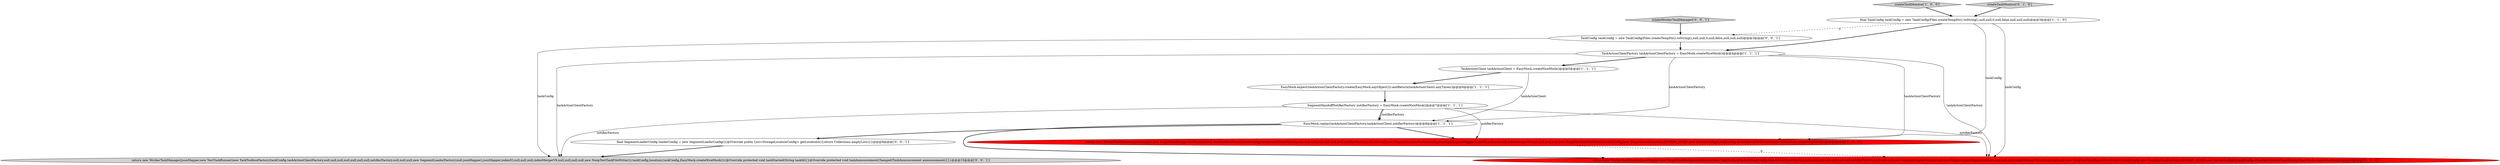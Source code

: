 digraph {
8 [style = filled, label = "return new WorkerTaskMonitor(jsonMapper,new SingleTaskBackgroundRunner(new TaskToolboxFactory(taskConfig,taskActionClientFactory,null,null,null,null,null,null,null,notifierFactory,null,null,null,new SegmentLoaderFactory(null,jsonMapper),jsonMapper,indexIO,null,null,null,indexMergerV9,null,null,null,null,new NoopTestTaskReportFileWriter()),taskConfig,new NoopServiceEmitter(),DUMMY_NODE,new ServerConfig()),taskConfig,cf,workerCuratorCoordinator,EasyMock.createNiceMock())@@@9@@@['0', '1', '0']", fillcolor = red, shape = ellipse image = "AAA1AAABBB2BBB"];
3 [style = filled, label = "final TaskConfig taskConfig = new TaskConfig(Files.createTempDir().toString(),null,null,0,null,false,null,null,null)@@@3@@@['1', '1', '0']", fillcolor = white, shape = ellipse image = "AAA0AAABBB1BBB"];
1 [style = filled, label = "EasyMock.replay(taskActionClientFactory,taskActionClient,notifierFactory)@@@8@@@['1', '1', '1']", fillcolor = white, shape = ellipse image = "AAA0AAABBB1BBB"];
11 [style = filled, label = "createWorkerTaskManager['0', '0', '1']", fillcolor = lightgray, shape = diamond image = "AAA0AAABBB3BBB"];
7 [style = filled, label = "SegmentHandoffNotifierFactory notifierFactory = EasyMock.createNiceMock()@@@7@@@['1', '1', '1']", fillcolor = white, shape = ellipse image = "AAA0AAABBB1BBB"];
12 [style = filled, label = "TaskConfig taskConfig = new TaskConfig(Files.createTempDir().toString(),null,null,0,null,false,null,null,null)@@@3@@@['0', '0', '1']", fillcolor = white, shape = ellipse image = "AAA0AAABBB3BBB"];
0 [style = filled, label = "return new WorkerTaskMonitor(jsonMapper,new SingleTaskBackgroundRunner(new TaskToolboxFactory(taskConfig,taskActionClientFactory,null,null,null,null,null,null,null,notifierFactory,null,null,null,new SegmentLoaderFactory(null,jsonMapper),jsonMapper,indexIO,null,null,null,indexMergerV9,null,null,null,null,new NoopTestTaskFileWriter()),taskConfig,new NoopServiceEmitter(),DUMMY_NODE,new ServerConfig()),taskConfig,cf,workerCuratorCoordinator,EasyMock.createNiceMock())@@@9@@@['1', '0', '0']", fillcolor = red, shape = ellipse image = "AAA1AAABBB1BBB"];
10 [style = filled, label = "final SegmentLoaderConfig loaderConfig = new SegmentLoaderConfig(){@Override public List<StorageLocationConfig> getLocations(){return Collections.emptyList()}}@@@9@@@['0', '0', '1']", fillcolor = white, shape = ellipse image = "AAA0AAABBB3BBB"];
2 [style = filled, label = "createTaskMonitor['1', '0', '0']", fillcolor = lightgray, shape = diamond image = "AAA0AAABBB1BBB"];
6 [style = filled, label = "EasyMock.expect(taskActionClientFactory.create(EasyMock.anyObject())).andReturn(taskActionClient).anyTimes()@@@6@@@['1', '1', '1']", fillcolor = white, shape = ellipse image = "AAA0AAABBB1BBB"];
9 [style = filled, label = "createTaskMonitor['0', '1', '0']", fillcolor = lightgray, shape = diamond image = "AAA0AAABBB2BBB"];
5 [style = filled, label = "TaskActionClientFactory taskActionClientFactory = EasyMock.createNiceMock()@@@4@@@['1', '1', '1']", fillcolor = white, shape = ellipse image = "AAA0AAABBB1BBB"];
13 [style = filled, label = "return new WorkerTaskManager(jsonMapper,new TestTaskRunner(new TaskToolboxFactory(taskConfig,taskActionClientFactory,null,null,null,null,null,null,null,notifierFactory,null,null,null,new SegmentLoaderFactory(null,jsonMapper),jsonMapper,indexIO,null,null,null,indexMergerV9,null,null,null,null,new NoopTestTaskFileWriter()),taskConfig,location),taskConfig,EasyMock.createNiceMock()){@Override protected void taskStarted(String taskId){}@Override protected void taskAnnouncementChanged(TaskAnnouncement announcement){}}@@@15@@@['0', '0', '1']", fillcolor = lightgray, shape = ellipse image = "AAA0AAABBB3BBB"];
4 [style = filled, label = "TaskActionClient taskActionClient = EasyMock.createNiceMock()@@@5@@@['1', '1', '1']", fillcolor = white, shape = ellipse image = "AAA0AAABBB1BBB"];
7->1 [style = bold, label=""];
1->8 [style = bold, label=""];
12->5 [style = bold, label=""];
4->6 [style = bold, label=""];
2->3 [style = bold, label=""];
7->13 [style = solid, label="notifierFactory"];
4->1 [style = solid, label="taskActionClient"];
11->12 [style = bold, label=""];
5->1 [style = solid, label="taskActionClientFactory"];
1->0 [style = bold, label=""];
3->0 [style = solid, label="taskConfig"];
5->8 [style = solid, label="taskActionClientFactory"];
12->13 [style = solid, label="taskConfig"];
3->5 [style = bold, label=""];
5->13 [style = solid, label="taskActionClientFactory"];
7->1 [style = solid, label="notifierFactory"];
5->0 [style = solid, label="taskActionClientFactory"];
3->12 [style = dashed, label="0"];
10->13 [style = bold, label=""];
7->8 [style = solid, label="notifierFactory"];
5->4 [style = bold, label=""];
3->8 [style = solid, label="taskConfig"];
9->3 [style = bold, label=""];
0->8 [style = dashed, label="0"];
6->7 [style = bold, label=""];
1->10 [style = bold, label=""];
7->0 [style = solid, label="notifierFactory"];
}
